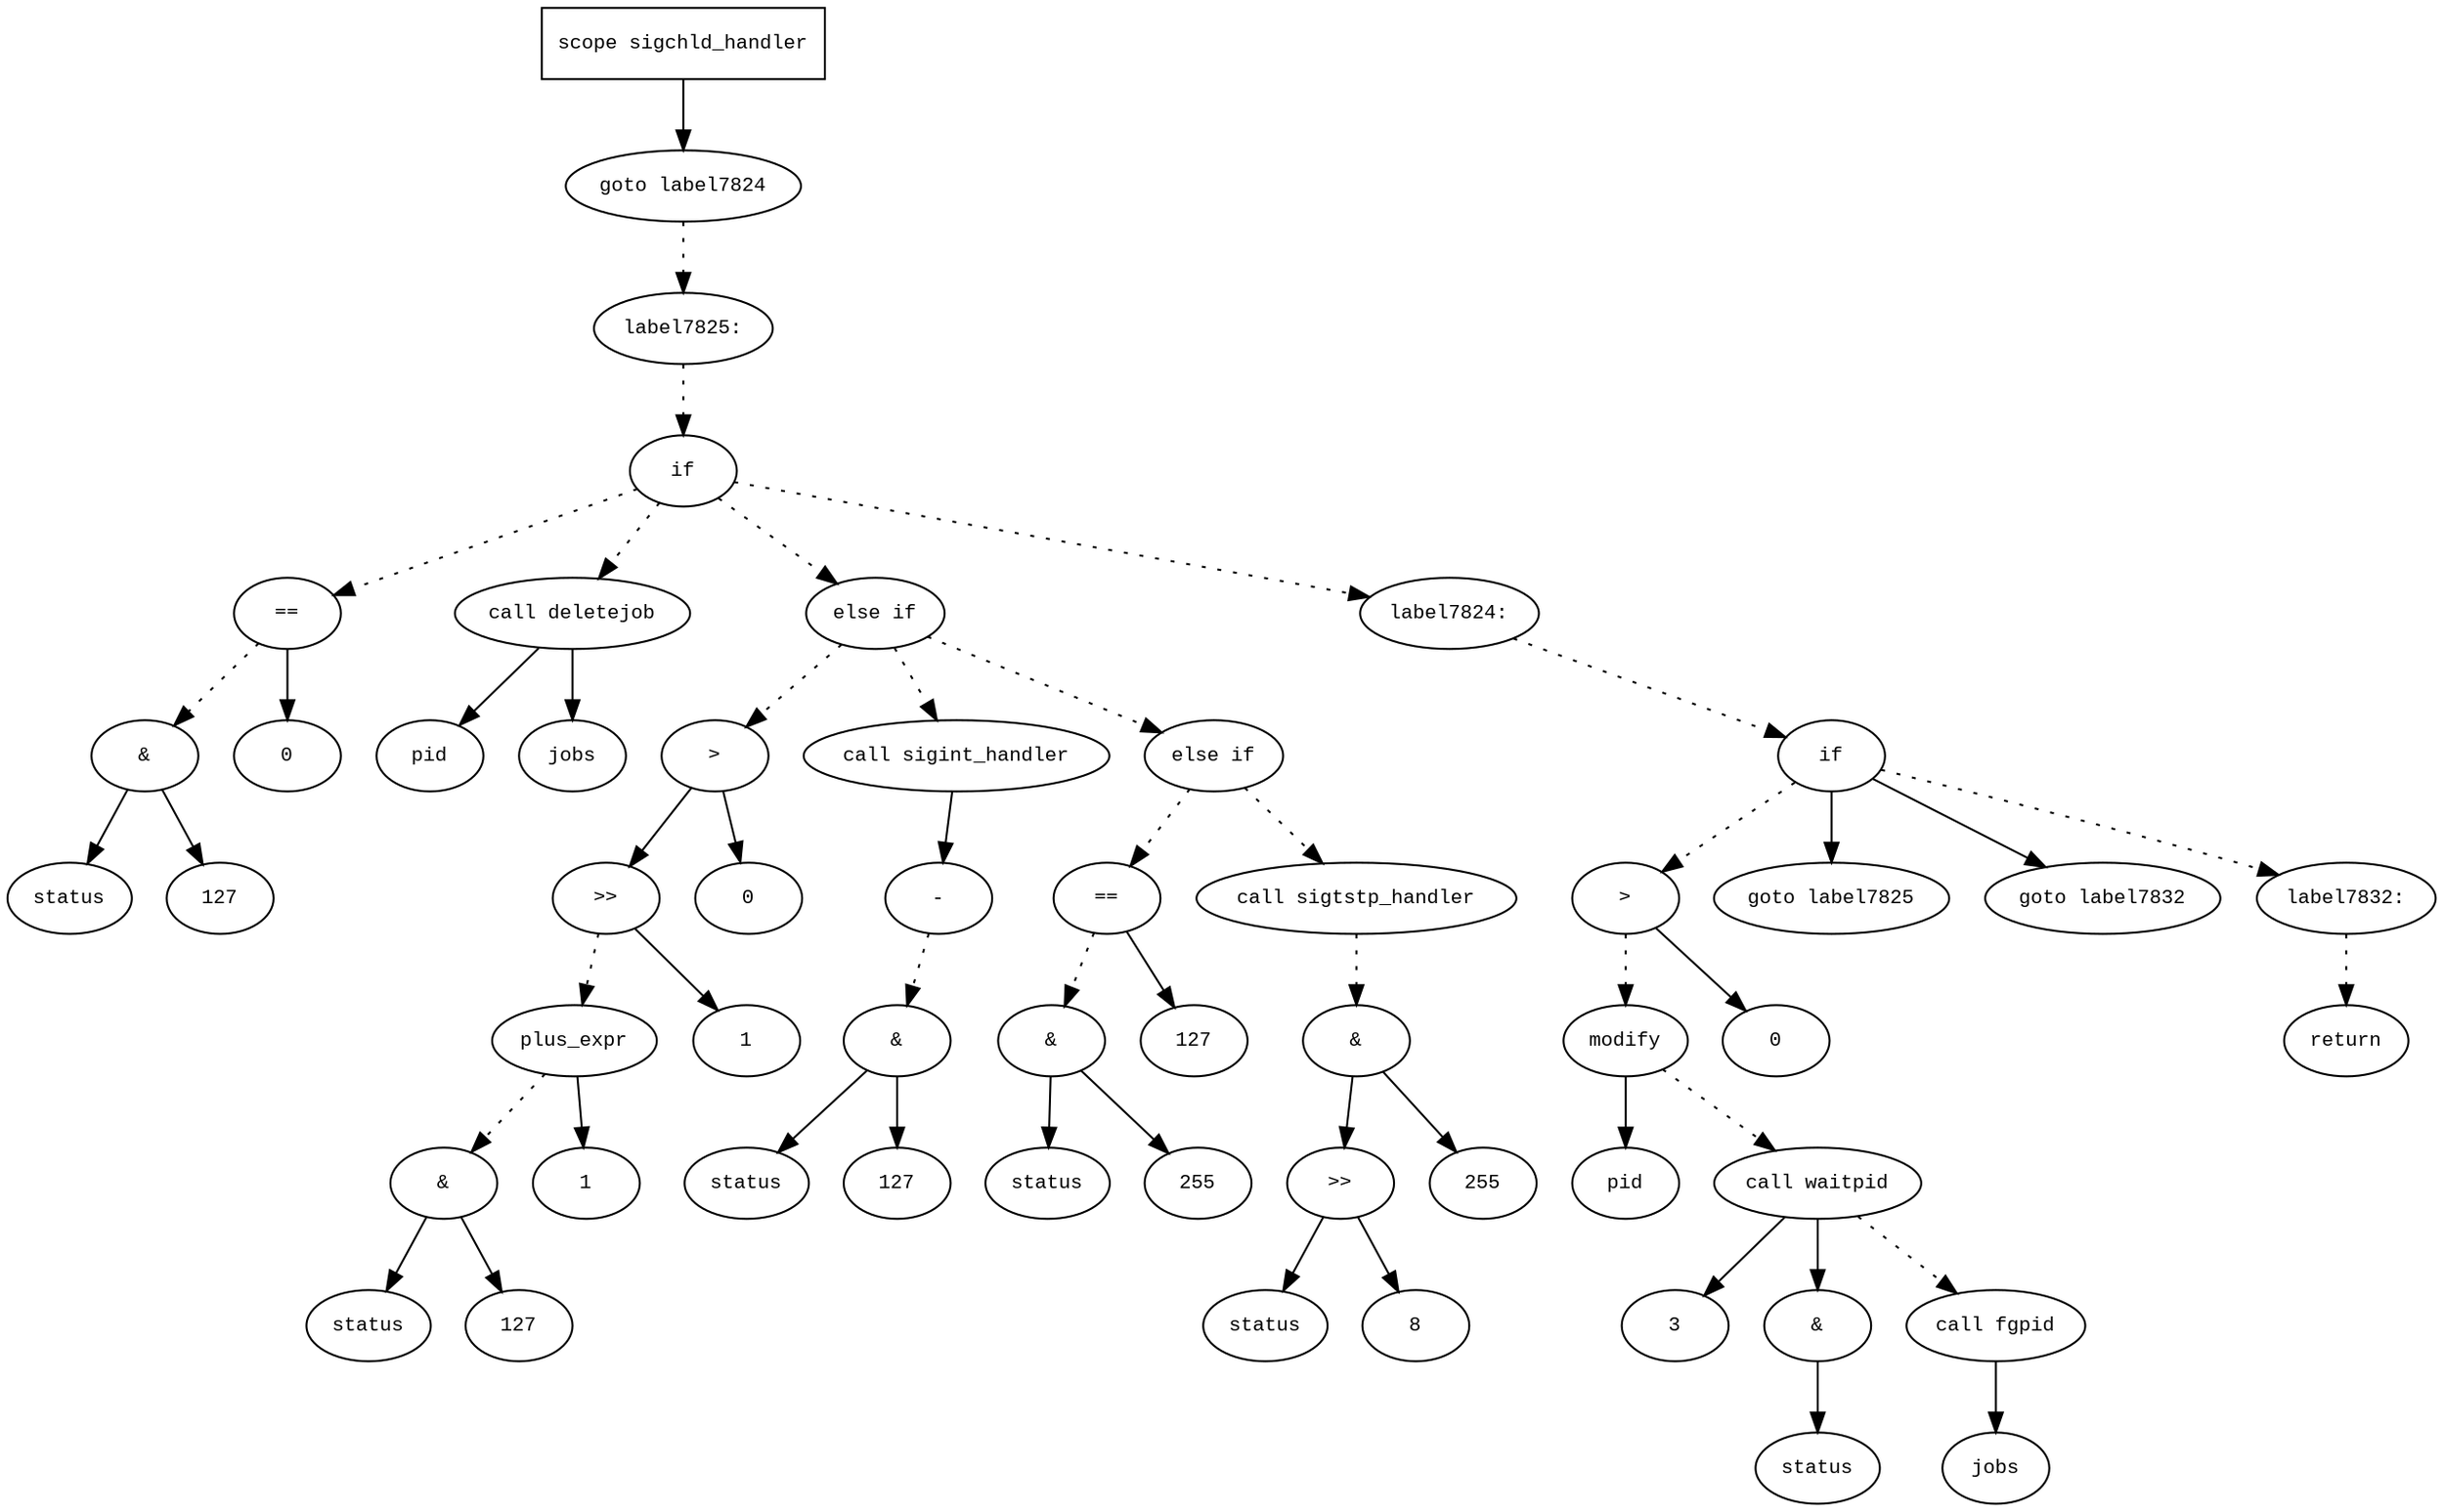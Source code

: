 digraph AST {
  graph [fontname="Times New Roman",fontsize=10];
  node  [fontname="Courier New",fontsize=10];
  edge  [fontname="Times New Roman",fontsize=10];

  node1 [label="scope sigchld_handler",shape=box];
  node2 [label="goto label7824",shape=ellipse];
  node1 -> node2;
  node3 [label="label7825:",shape=ellipse];
  node2 -> node3 [style=dotted];
  node4 [label="if",shape=ellipse];
  node3 -> node4 [style=dotted];
  node5 [label="==",shape=ellipse];
  node6 [label="&",shape=ellipse];
  node7 [label="status",shape=ellipse];
  node6 -> node7;
  node8 [label="127",shape=ellipse];
  node6 -> node8;
  node5 -> node6 [style=dotted];
  node9 [label="0",shape=ellipse];
  node5 -> node9;
  node4 -> node5 [style=dotted];
  node10 [label="call deletejob",shape=ellipse];
  node11 [label="pid",shape=ellipse];
  node10 -> node11;
  node12 [label="jobs",shape=ellipse];
  node10 -> node12;
  node4 -> node10 [style=dotted];
  node13 [label="else if",shape=ellipse];
  node4 -> node13 [style=dotted];
  node14 [label=">",shape=ellipse];
  node15 [label=">>",shape=ellipse];
  node16 [label="plus_expr",shape=ellipse];
  node17 [label="&",shape=ellipse];
  node18 [label="status",shape=ellipse];
  node17 -> node18;
  node19 [label="127",shape=ellipse];
  node17 -> node19;
  node16 -> node17 [style=dotted];
  node20 [label="1",shape=ellipse];
  node16 -> node20;
  node15 -> node16 [style=dotted];
  node21 [label="1",shape=ellipse];
  node15 -> node21;
  node14 -> node15;
  node22 [label="0",shape=ellipse];
  node14 -> node22;
  node13 -> node14 [style=dotted];
  node23 [label="call sigint_handler",shape=ellipse];
  node24 [label="-",shape=ellipse];
  node25 [label="&",shape=ellipse];
  node26 [label="status",shape=ellipse];
  node25 -> node26;
  node27 [label="127",shape=ellipse];
  node25 -> node27;
  node24 -> node25 [style=dotted];
  node23 -> node24;
  node13 -> node23 [style=dotted];
  node28 [label="else if",shape=ellipse];
  node13 -> node28 [style=dotted];
  node29 [label="==",shape=ellipse];
  node30 [label="&",shape=ellipse];
  node31 [label="status",shape=ellipse];
  node30 -> node31;
  node32 [label="255",shape=ellipse];
  node30 -> node32;
  node29 -> node30 [style=dotted];
  node33 [label="127",shape=ellipse];
  node29 -> node33;
  node28 -> node29 [style=dotted];
  node34 [label="call sigtstp_handler",shape=ellipse];
  node35 [label="&",shape=ellipse];
  node36 [label=">>",shape=ellipse];
  node37 [label="status",shape=ellipse];
  node36 -> node37;
  node38 [label="8",shape=ellipse];
  node36 -> node38;
  node35 -> node36;
  node39 [label="255",shape=ellipse];
  node35 -> node39;
  node34 -> node35 [style=dotted];
  node28 -> node34 [style=dotted];
  node40 [label="label7824:",shape=ellipse];
  node4 -> node40 [style=dotted];
  node41 [label="if",shape=ellipse];
  node40 -> node41 [style=dotted];
  node42 [label=">",shape=ellipse];
  node43 [label="modify",shape=ellipse];
  node44 [label="pid",shape=ellipse];
  node43 -> node44;
  node45 [label="call waitpid",shape=ellipse];
  node46 [label="3",shape=ellipse];
  node45 -> node46;
  node47 [label="&",shape=ellipse];
  node45 -> node47;
  node48 [label="status",shape=ellipse];
  node47 -> node48;
  node49 [label="call fgpid",shape=ellipse];
  node50 [label="jobs",shape=ellipse];
  node49 -> node50;
  node45 -> node49 [style=dotted];
  node43 -> node45 [style=dotted];
  node42 -> node43 [style=dotted];
  node51 [label="0",shape=ellipse];
  node42 -> node51;
  node41 -> node42 [style=dotted];
  node52 [label="goto label7825",shape=ellipse];
  node41 -> node52;
  node53 [label="goto label7832",shape=ellipse];
  node41 -> node53;
  node54 [label="label7832:",shape=ellipse];
  node41 -> node54 [style=dotted];
  node55 [label="return",shape=ellipse];
  node54 -> node55 [style=dotted];
} 